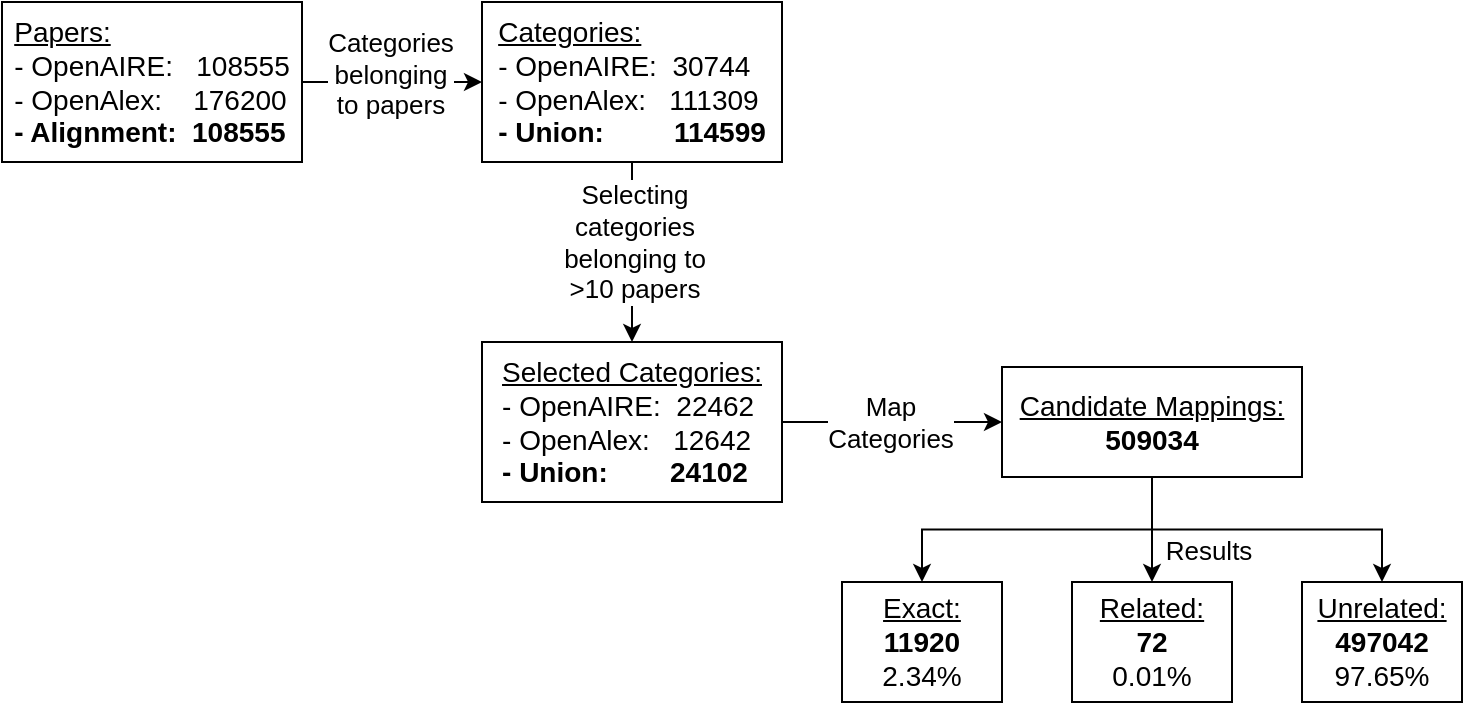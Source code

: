 <mxfile version="24.0.6" type="device">
  <diagram name="1 oldal" id="EqfmGI88TmPKDNKZ2ICJ">
    <mxGraphModel dx="1364" dy="891" grid="1" gridSize="10" guides="1" tooltips="1" connect="1" arrows="1" fold="1" page="1" pageScale="1" pageWidth="1169" pageHeight="1654" math="0" shadow="0">
      <root>
        <mxCell id="0" />
        <mxCell id="1" parent="0" />
        <mxCell id="k0lFipu8UU_0X1n3g7-l-5" style="edgeStyle=orthogonalEdgeStyle;rounded=0;orthogonalLoop=1;jettySize=auto;html=1;exitX=1;exitY=0.5;exitDx=0;exitDy=0;" edge="1" parent="1" source="k0lFipu8UU_0X1n3g7-l-3" target="k0lFipu8UU_0X1n3g7-l-4">
          <mxGeometry relative="1" as="geometry" />
        </mxCell>
        <mxCell id="k0lFipu8UU_0X1n3g7-l-7" value="&lt;font style=&quot;font-size: 13px;&quot;&gt;Categories&lt;/font&gt;&lt;div style=&quot;font-size: 13px;&quot;&gt;&lt;font style=&quot;font-size: 13px;&quot;&gt;belonging&lt;/font&gt;&lt;/div&gt;&lt;div style=&quot;font-size: 13px;&quot;&gt;&lt;font style=&quot;font-size: 13px;&quot;&gt;to papers&lt;/font&gt;&lt;/div&gt;" style="edgeLabel;html=1;align=center;verticalAlign=middle;resizable=0;points=[];" vertex="1" connectable="0" parent="k0lFipu8UU_0X1n3g7-l-5">
          <mxGeometry x="-0.255" y="4" relative="1" as="geometry">
            <mxPoint x="10" as="offset" />
          </mxGeometry>
        </mxCell>
        <mxCell id="k0lFipu8UU_0X1n3g7-l-3" value="&lt;div style=&quot;text-align: justify; font-size: 14px;&quot;&gt;&lt;span style=&quot;background-color: initial;&quot;&gt;&lt;u style=&quot;&quot;&gt;&lt;font style=&quot;font-size: 14px;&quot;&gt;Papers:&lt;/font&gt;&lt;/u&gt;&lt;/span&gt;&lt;/div&gt;&lt;div style=&quot;text-align: justify; font-size: 14px;&quot;&gt;&lt;font style=&quot;font-size: 14px;&quot;&gt;- OpenAIRE:&amp;nbsp; &amp;nbsp;108555&lt;/font&gt;&lt;/div&gt;&lt;div style=&quot;text-align: justify; font-size: 14px;&quot;&gt;&lt;font style=&quot;font-size: 14px;&quot;&gt;- OpenAlex:&amp;nbsp; &amp;nbsp; 176200&lt;/font&gt;&lt;/div&gt;&lt;div style=&quot;text-align: justify; font-size: 14px;&quot;&gt;&lt;b style=&quot;&quot;&gt;&lt;font style=&quot;font-size: 14px;&quot;&gt;- Alignment:&amp;nbsp; 108555&lt;/font&gt;&lt;/b&gt;&lt;/div&gt;" style="rounded=0;whiteSpace=wrap;html=1;" vertex="1" parent="1">
          <mxGeometry x="40" y="320" width="150" height="80" as="geometry" />
        </mxCell>
        <mxCell id="k0lFipu8UU_0X1n3g7-l-9" style="edgeStyle=orthogonalEdgeStyle;rounded=0;orthogonalLoop=1;jettySize=auto;html=1;exitX=0.5;exitY=1;exitDx=0;exitDy=0;entryX=0.5;entryY=0;entryDx=0;entryDy=0;" edge="1" parent="1" source="k0lFipu8UU_0X1n3g7-l-4" target="k0lFipu8UU_0X1n3g7-l-8">
          <mxGeometry relative="1" as="geometry" />
        </mxCell>
        <mxCell id="k0lFipu8UU_0X1n3g7-l-10" value="&lt;font style=&quot;font-size: 13px;&quot;&gt;Selecting&lt;/font&gt;&lt;div style=&quot;font-size: 13px;&quot;&gt;&lt;font style=&quot;font-size: 13px;&quot;&gt;categories&lt;/font&gt;&lt;/div&gt;&lt;div style=&quot;font-size: 13px;&quot;&gt;&lt;font style=&quot;font-size: 13px;&quot;&gt;belonging to&lt;/font&gt;&lt;/div&gt;&lt;div style=&quot;font-size: 13px;&quot;&gt;&lt;font style=&quot;font-size: 13px;&quot;&gt;&amp;gt;10 papers&lt;/font&gt;&lt;/div&gt;" style="edgeLabel;html=1;align=center;verticalAlign=middle;resizable=0;points=[];" vertex="1" connectable="0" parent="k0lFipu8UU_0X1n3g7-l-9">
          <mxGeometry x="-0.111" y="1" relative="1" as="geometry">
            <mxPoint as="offset" />
          </mxGeometry>
        </mxCell>
        <mxCell id="k0lFipu8UU_0X1n3g7-l-4" value="&lt;div style=&quot;text-align: justify; font-size: 14px;&quot;&gt;&lt;span style=&quot;background-color: initial;&quot;&gt;&lt;u style=&quot;&quot;&gt;&lt;font style=&quot;font-size: 14px;&quot;&gt;Categories:&lt;/font&gt;&lt;/u&gt;&lt;/span&gt;&lt;/div&gt;&lt;div style=&quot;text-align: justify; font-size: 14px;&quot;&gt;&lt;font style=&quot;font-size: 14px;&quot;&gt;- OpenAIRE:&amp;nbsp; 30744&lt;/font&gt;&lt;/div&gt;&lt;div style=&quot;text-align: justify; font-size: 14px;&quot;&gt;&lt;font style=&quot;font-size: 14px;&quot;&gt;- OpenAlex:&amp;nbsp; &amp;nbsp;111309&lt;/font&gt;&lt;/div&gt;&lt;div style=&quot;text-align: justify; font-size: 14px;&quot;&gt;&lt;b style=&quot;&quot;&gt;&lt;font style=&quot;font-size: 14px;&quot;&gt;- Union:&amp;nbsp; &amp;nbsp; &amp;nbsp; &amp;nbsp; &amp;nbsp;&lt;span style=&quot;background-color: initial; text-align: center;&quot;&gt;114599&lt;/span&gt;&lt;/font&gt;&lt;/b&gt;&lt;/div&gt;" style="rounded=0;whiteSpace=wrap;html=1;" vertex="1" parent="1">
          <mxGeometry x="280" y="320" width="150" height="80" as="geometry" />
        </mxCell>
        <mxCell id="k0lFipu8UU_0X1n3g7-l-12" style="edgeStyle=orthogonalEdgeStyle;rounded=0;orthogonalLoop=1;jettySize=auto;html=1;exitX=1;exitY=0.5;exitDx=0;exitDy=0;entryX=0;entryY=0.5;entryDx=0;entryDy=0;" edge="1" parent="1" source="k0lFipu8UU_0X1n3g7-l-8" target="k0lFipu8UU_0X1n3g7-l-11">
          <mxGeometry relative="1" as="geometry" />
        </mxCell>
        <mxCell id="k0lFipu8UU_0X1n3g7-l-13" value="&lt;font style=&quot;font-size: 13px;&quot;&gt;Map&lt;/font&gt;&lt;div style=&quot;font-size: 13px;&quot;&gt;&lt;font style=&quot;font-size: 13px;&quot;&gt;Categories&lt;/font&gt;&lt;/div&gt;" style="edgeLabel;html=1;align=center;verticalAlign=middle;resizable=0;points=[];" vertex="1" connectable="0" parent="k0lFipu8UU_0X1n3g7-l-12">
          <mxGeometry x="-0.025" relative="1" as="geometry">
            <mxPoint as="offset" />
          </mxGeometry>
        </mxCell>
        <mxCell id="k0lFipu8UU_0X1n3g7-l-8" value="&lt;div style=&quot;text-align: justify; font-size: 14px;&quot;&gt;&lt;span style=&quot;background-color: initial;&quot;&gt;&lt;u style=&quot;&quot;&gt;&lt;font style=&quot;font-size: 14px;&quot;&gt;Selected Categories:&lt;/font&gt;&lt;/u&gt;&lt;/span&gt;&lt;/div&gt;&lt;div style=&quot;text-align: justify; font-size: 14px;&quot;&gt;&lt;font style=&quot;font-size: 14px;&quot;&gt;- OpenAIRE:&amp;nbsp; 22462&lt;/font&gt;&lt;/div&gt;&lt;div style=&quot;text-align: justify; font-size: 14px;&quot;&gt;&lt;font style=&quot;font-size: 14px;&quot;&gt;- OpenAlex:&amp;nbsp; &amp;nbsp;12642&lt;/font&gt;&lt;/div&gt;&lt;div style=&quot;text-align: justify; font-size: 14px;&quot;&gt;&lt;b style=&quot;&quot;&gt;&lt;font style=&quot;font-size: 14px;&quot;&gt;- Union:&amp;nbsp; &amp;nbsp; &amp;nbsp; &amp;nbsp; 24102&lt;/font&gt;&lt;/b&gt;&lt;/div&gt;" style="rounded=0;whiteSpace=wrap;html=1;" vertex="1" parent="1">
          <mxGeometry x="280" y="490" width="150" height="80" as="geometry" />
        </mxCell>
        <mxCell id="k0lFipu8UU_0X1n3g7-l-17" style="edgeStyle=orthogonalEdgeStyle;rounded=0;orthogonalLoop=1;jettySize=auto;html=1;exitX=0.5;exitY=1;exitDx=0;exitDy=0;entryX=0.5;entryY=0;entryDx=0;entryDy=0;" edge="1" parent="1" source="k0lFipu8UU_0X1n3g7-l-11" target="k0lFipu8UU_0X1n3g7-l-15">
          <mxGeometry relative="1" as="geometry" />
        </mxCell>
        <mxCell id="k0lFipu8UU_0X1n3g7-l-18" style="edgeStyle=orthogonalEdgeStyle;rounded=0;orthogonalLoop=1;jettySize=auto;html=1;exitX=0.5;exitY=1;exitDx=0;exitDy=0;entryX=0.5;entryY=0;entryDx=0;entryDy=0;" edge="1" parent="1" source="k0lFipu8UU_0X1n3g7-l-11" target="k0lFipu8UU_0X1n3g7-l-14">
          <mxGeometry relative="1" as="geometry" />
        </mxCell>
        <mxCell id="k0lFipu8UU_0X1n3g7-l-19" style="edgeStyle=orthogonalEdgeStyle;rounded=0;orthogonalLoop=1;jettySize=auto;html=1;exitX=0.5;exitY=1;exitDx=0;exitDy=0;entryX=0.5;entryY=0;entryDx=0;entryDy=0;" edge="1" parent="1" source="k0lFipu8UU_0X1n3g7-l-11" target="k0lFipu8UU_0X1n3g7-l-16">
          <mxGeometry relative="1" as="geometry" />
        </mxCell>
        <mxCell id="k0lFipu8UU_0X1n3g7-l-20" value="&lt;font style=&quot;font-size: 13px;&quot;&gt;Results&lt;/font&gt;" style="edgeLabel;html=1;align=center;verticalAlign=middle;resizable=0;points=[];" vertex="1" connectable="0" parent="k0lFipu8UU_0X1n3g7-l-19">
          <mxGeometry x="-0.447" y="-2" relative="1" as="geometry">
            <mxPoint x="7" y="8" as="offset" />
          </mxGeometry>
        </mxCell>
        <mxCell id="k0lFipu8UU_0X1n3g7-l-11" value="&lt;div style=&quot;text-align: justify; font-size: 14px;&quot;&gt;&lt;span style=&quot;background-color: initial;&quot;&gt;&lt;u style=&quot;&quot;&gt;&lt;font style=&quot;font-size: 14px;&quot;&gt;Candidate Mappings:&lt;/font&gt;&lt;/u&gt;&lt;/span&gt;&lt;/div&gt;&lt;div style=&quot;font-size: 14px;&quot;&gt;&lt;font style=&quot;font-size: 14px;&quot;&gt;&lt;b&gt;509034&lt;/b&gt;&lt;/font&gt;&lt;/div&gt;" style="rounded=0;whiteSpace=wrap;html=1;" vertex="1" parent="1">
          <mxGeometry x="540" y="502.5" width="150" height="55" as="geometry" />
        </mxCell>
        <mxCell id="k0lFipu8UU_0X1n3g7-l-14" value="&lt;div style=&quot;font-size: 14px;&quot;&gt;&lt;u&gt;Related:&lt;/u&gt;&lt;/div&gt;&lt;div style=&quot;font-size: 14px;&quot;&gt;&lt;span style=&quot;background-color: initial;&quot;&gt;&lt;b&gt;72&lt;/b&gt;&lt;/span&gt;&lt;/div&gt;&lt;div style=&quot;font-size: 14px;&quot;&gt;&lt;span style=&quot;background-color: initial;&quot;&gt;0.01%&lt;/span&gt;&lt;/div&gt;" style="rounded=0;whiteSpace=wrap;html=1;align=center;" vertex="1" parent="1">
          <mxGeometry x="575" y="610" width="80" height="60" as="geometry" />
        </mxCell>
        <mxCell id="k0lFipu8UU_0X1n3g7-l-15" value="&lt;div style=&quot;font-size: 14px;&quot;&gt;&lt;u&gt;Exact:&lt;/u&gt;&lt;/div&gt;&lt;div style=&quot;font-size: 14px;&quot;&gt;&lt;span style=&quot;background-color: initial;&quot;&gt;&lt;b&gt;11920&lt;/b&gt;&lt;/span&gt;&lt;/div&gt;&lt;div style=&quot;font-size: 14px;&quot;&gt;&lt;span style=&quot;background-color: initial;&quot;&gt;2.34%&lt;/span&gt;&lt;/div&gt;" style="rounded=0;whiteSpace=wrap;html=1;align=center;" vertex="1" parent="1">
          <mxGeometry x="460" y="610" width="80" height="60" as="geometry" />
        </mxCell>
        <mxCell id="k0lFipu8UU_0X1n3g7-l-16" value="&lt;div style=&quot;font-size: 14px;&quot;&gt;&lt;u&gt;Unrelated:&lt;/u&gt;&lt;/div&gt;&lt;div style=&quot;font-size: 14px;&quot;&gt;&lt;span style=&quot;background-color: initial;&quot;&gt;&lt;b&gt;497042&lt;/b&gt;&lt;/span&gt;&lt;/div&gt;&lt;div style=&quot;font-size: 14px;&quot;&gt;&lt;span style=&quot;background-color: initial;&quot;&gt;97.65%&lt;/span&gt;&lt;/div&gt;" style="rounded=0;whiteSpace=wrap;html=1;align=center;" vertex="1" parent="1">
          <mxGeometry x="690" y="610" width="80" height="60" as="geometry" />
        </mxCell>
      </root>
    </mxGraphModel>
  </diagram>
</mxfile>
